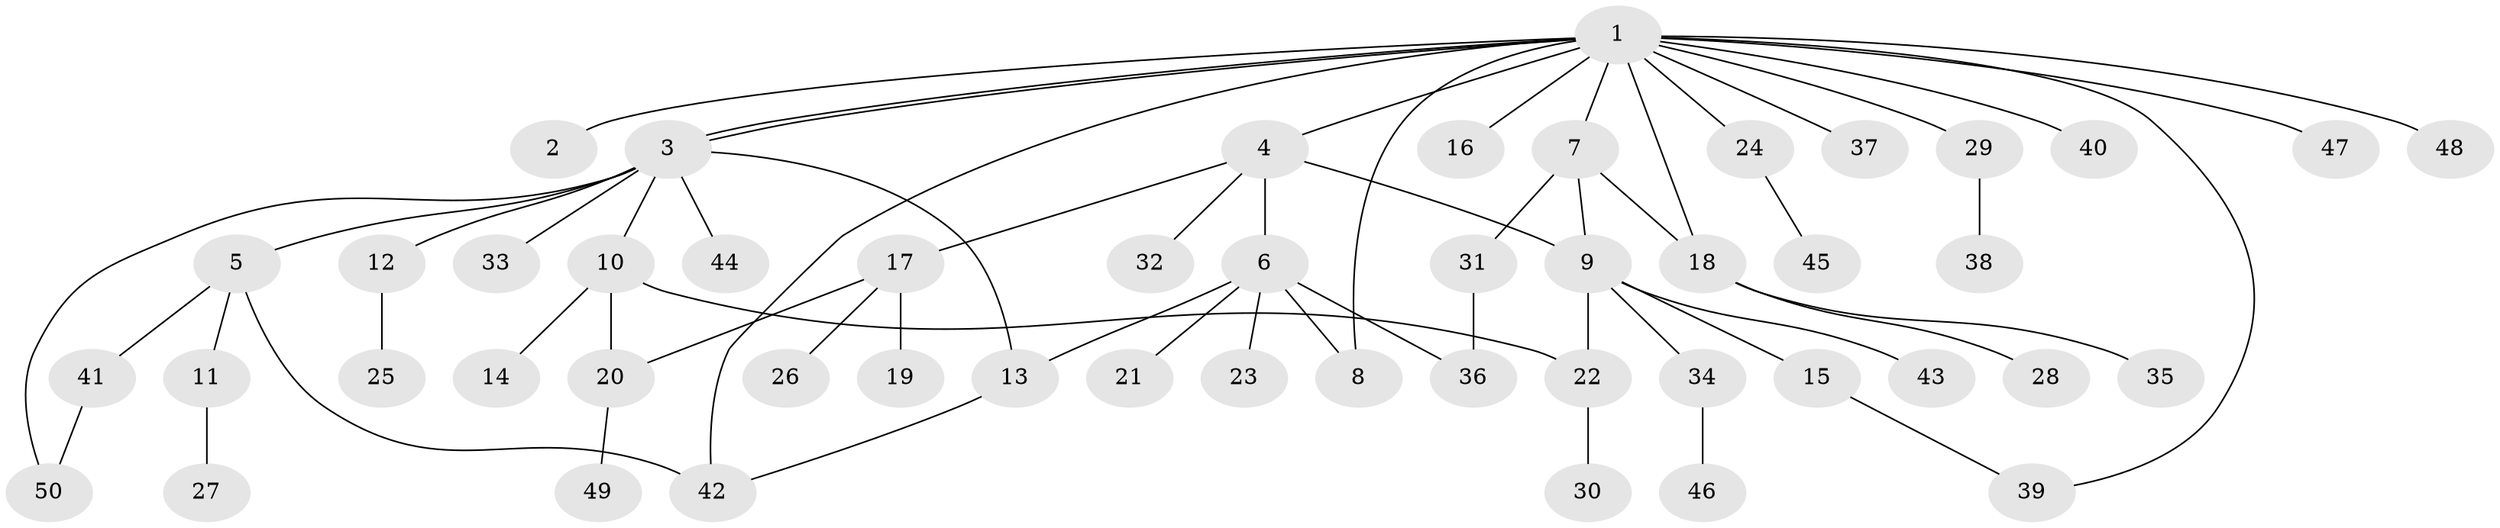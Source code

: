 // coarse degree distribution, {5: 0.12, 1: 0.4, 3: 0.08, 2: 0.24, 4: 0.12, 13: 0.04}
// Generated by graph-tools (version 1.1) at 2025/36/03/04/25 23:36:50]
// undirected, 50 vertices, 61 edges
graph export_dot {
  node [color=gray90,style=filled];
  1;
  2;
  3;
  4;
  5;
  6;
  7;
  8;
  9;
  10;
  11;
  12;
  13;
  14;
  15;
  16;
  17;
  18;
  19;
  20;
  21;
  22;
  23;
  24;
  25;
  26;
  27;
  28;
  29;
  30;
  31;
  32;
  33;
  34;
  35;
  36;
  37;
  38;
  39;
  40;
  41;
  42;
  43;
  44;
  45;
  46;
  47;
  48;
  49;
  50;
  1 -- 2;
  1 -- 3;
  1 -- 3;
  1 -- 4;
  1 -- 7;
  1 -- 8;
  1 -- 16;
  1 -- 18;
  1 -- 24;
  1 -- 29;
  1 -- 37;
  1 -- 39;
  1 -- 40;
  1 -- 42;
  1 -- 47;
  1 -- 48;
  3 -- 5;
  3 -- 10;
  3 -- 12;
  3 -- 13;
  3 -- 33;
  3 -- 44;
  3 -- 50;
  4 -- 6;
  4 -- 9;
  4 -- 17;
  4 -- 32;
  5 -- 11;
  5 -- 41;
  5 -- 42;
  6 -- 8;
  6 -- 13;
  6 -- 21;
  6 -- 23;
  6 -- 36;
  7 -- 9;
  7 -- 18;
  7 -- 31;
  9 -- 15;
  9 -- 22;
  9 -- 34;
  9 -- 43;
  10 -- 14;
  10 -- 20;
  10 -- 22;
  11 -- 27;
  12 -- 25;
  13 -- 42;
  15 -- 39;
  17 -- 19;
  17 -- 20;
  17 -- 26;
  18 -- 28;
  18 -- 35;
  20 -- 49;
  22 -- 30;
  24 -- 45;
  29 -- 38;
  31 -- 36;
  34 -- 46;
  41 -- 50;
}
